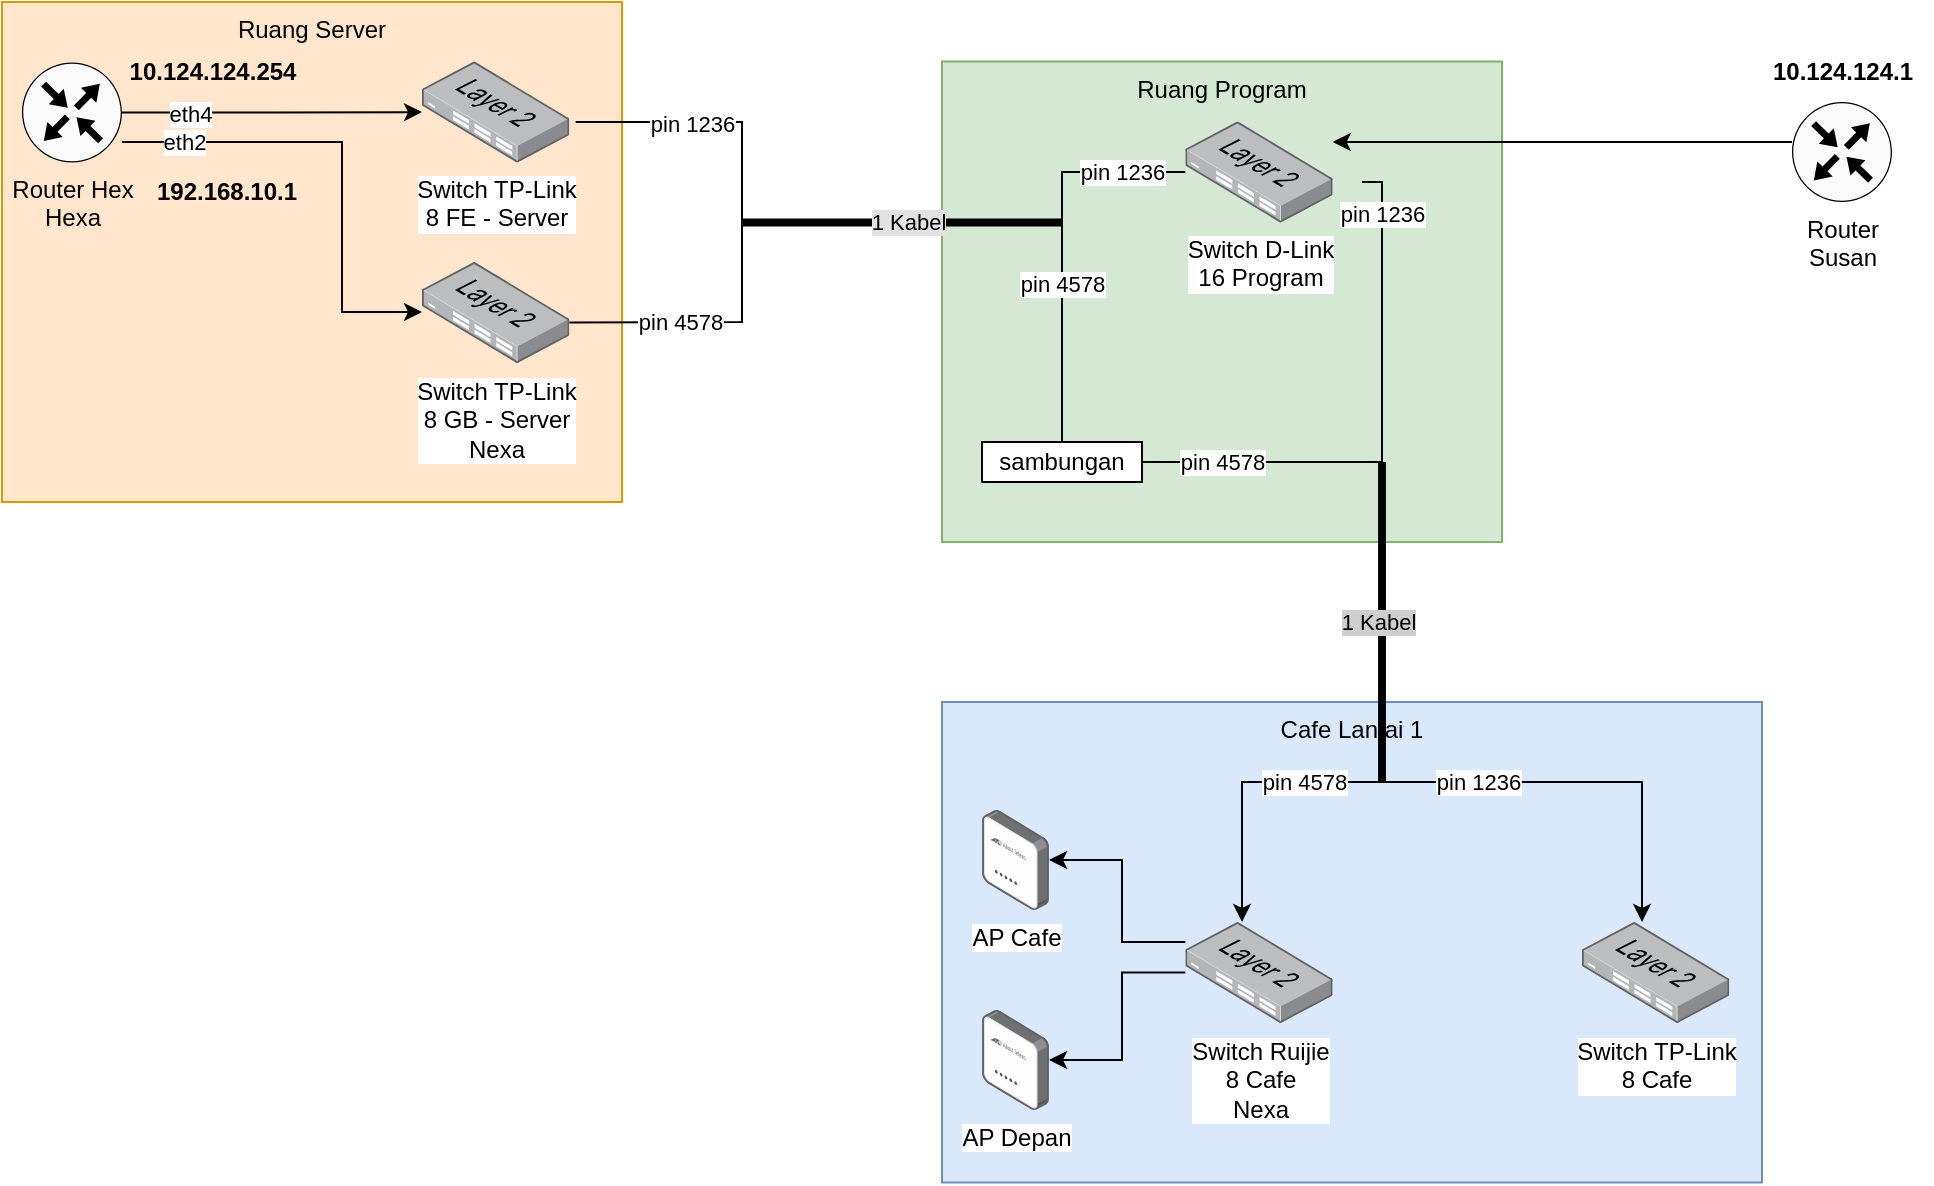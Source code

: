<mxfile version="28.2.5">
  <diagram name="Halaman-1" id="Mw-yg8ZVXgWlmnLBL7tn">
    <mxGraphModel dx="805" dy="685" grid="1" gridSize="10" guides="1" tooltips="1" connect="1" arrows="1" fold="1" page="1" pageScale="1" pageWidth="1169" pageHeight="827" math="0" shadow="0">
      <root>
        <mxCell id="0" />
        <mxCell id="1" parent="0" />
        <mxCell id="5B4XER01SiziGpCRieDg-51" value="Cafe Lantai 1" style="rounded=0;whiteSpace=wrap;html=1;fillColor=#dae8fc;strokeColor=#6c8ebf;verticalAlign=top;" parent="1" vertex="1">
          <mxGeometry x="500" y="360" width="410" height="240.25" as="geometry" />
        </mxCell>
        <mxCell id="5B4XER01SiziGpCRieDg-24" value="Ruang Server" style="rounded=0;whiteSpace=wrap;html=1;fillColor=#ffe6cc;strokeColor=#d79b00;verticalAlign=top;" parent="1" vertex="1">
          <mxGeometry x="30" y="10" width="310" height="250" as="geometry" />
        </mxCell>
        <mxCell id="5B4XER01SiziGpCRieDg-20" value="Ruang Program" style="rounded=0;whiteSpace=wrap;html=1;fillColor=#d5e8d4;strokeColor=#82b366;verticalAlign=top;" parent="1" vertex="1">
          <mxGeometry x="500" y="39.75" width="280" height="240.25" as="geometry" />
        </mxCell>
        <mxCell id="5B4XER01SiziGpCRieDg-4" value="" style="edgeStyle=orthogonalEdgeStyle;rounded=0;orthogonalLoop=1;jettySize=auto;html=1;" parent="1" source="5B4XER01SiziGpCRieDg-1" target="5B4XER01SiziGpCRieDg-2" edge="1">
          <mxGeometry relative="1" as="geometry">
            <Array as="points">
              <mxPoint x="200" y="80" />
              <mxPoint x="200" y="165" />
            </Array>
          </mxGeometry>
        </mxCell>
        <mxCell id="5B4XER01SiziGpCRieDg-5" value="eth2" style="edgeLabel;html=1;align=center;verticalAlign=middle;resizable=0;points=[];" parent="5B4XER01SiziGpCRieDg-4" vertex="1" connectable="0">
          <mxGeometry x="-0.735" relative="1" as="geometry">
            <mxPoint as="offset" />
          </mxGeometry>
        </mxCell>
        <mxCell id="5B4XER01SiziGpCRieDg-16" style="edgeStyle=orthogonalEdgeStyle;rounded=0;orthogonalLoop=1;jettySize=auto;html=1;" parent="1" source="5B4XER01SiziGpCRieDg-1" target="5B4XER01SiziGpCRieDg-15" edge="1">
          <mxGeometry relative="1" as="geometry" />
        </mxCell>
        <mxCell id="5B4XER01SiziGpCRieDg-17" value="eth4" style="edgeLabel;html=1;align=center;verticalAlign=middle;resizable=0;points=[];" parent="5B4XER01SiziGpCRieDg-16" vertex="1" connectable="0">
          <mxGeometry x="-0.553" relative="1" as="geometry">
            <mxPoint as="offset" />
          </mxGeometry>
        </mxCell>
        <mxCell id="5B4XER01SiziGpCRieDg-1" value="Router Hex&lt;div&gt;Hexa&lt;/div&gt;" style="sketch=0;points=[[0.5,0,0],[1,0.5,0],[0.5,1,0],[0,0.5,0],[0.145,0.145,0],[0.856,0.145,0],[0.855,0.856,0],[0.145,0.855,0]];verticalLabelPosition=bottom;html=1;verticalAlign=top;aspect=fixed;align=center;pointerEvents=1;shape=mxgraph.cisco19.rect;prIcon=router;fillColor=#FAFAFA;strokeColor=light-dark(#000000,#000000);" parent="1" vertex="1">
          <mxGeometry x="40" y="40.25" width="50" height="50" as="geometry" />
        </mxCell>
        <mxCell id="5B4XER01SiziGpCRieDg-2" value="Switch TP-Link&lt;div&gt;8 GB - Server&lt;/div&gt;&lt;div&gt;Nexa&lt;/div&gt;" style="image;points=[];aspect=fixed;html=1;align=center;shadow=0;dashed=0;image=img/lib/allied_telesis/switch/Switch_24_port_L2.svg;" parent="1" vertex="1">
          <mxGeometry x="240" y="140" width="73.67" height="50.5" as="geometry" />
        </mxCell>
        <mxCell id="5B4XER01SiziGpCRieDg-3" value="AP Cafe" style="image;points=[];aspect=fixed;html=1;align=center;shadow=0;dashed=0;image=img/lib/allied_telesis/wireless/Access_Point_Indoor.svg;" parent="1" vertex="1">
          <mxGeometry x="520" y="414" width="33.52" height="50" as="geometry" />
        </mxCell>
        <mxCell id="5B4XER01SiziGpCRieDg-6" value="Switch D-Link&lt;div&gt;16 Program&lt;/div&gt;" style="image;points=[];aspect=fixed;html=1;align=center;shadow=0;dashed=0;image=img/lib/allied_telesis/switch/Switch_24_port_L2.svg;" parent="1" vertex="1">
          <mxGeometry x="621.67" y="69.75" width="73.67" height="50.5" as="geometry" />
        </mxCell>
        <mxCell id="5B4XER01SiziGpCRieDg-59" style="edgeStyle=orthogonalEdgeStyle;rounded=0;orthogonalLoop=1;jettySize=auto;html=1;" parent="1" source="5B4XER01SiziGpCRieDg-7" target="5B4XER01SiziGpCRieDg-3" edge="1">
          <mxGeometry relative="1" as="geometry">
            <Array as="points">
              <mxPoint x="590" y="480" />
              <mxPoint x="590" y="439" />
            </Array>
          </mxGeometry>
        </mxCell>
        <mxCell id="5B4XER01SiziGpCRieDg-60" style="edgeStyle=orthogonalEdgeStyle;rounded=0;orthogonalLoop=1;jettySize=auto;html=1;" parent="1" source="5B4XER01SiziGpCRieDg-7" target="5B4XER01SiziGpCRieDg-58" edge="1">
          <mxGeometry relative="1" as="geometry">
            <Array as="points">
              <mxPoint x="590" y="495" />
              <mxPoint x="590" y="539" />
            </Array>
          </mxGeometry>
        </mxCell>
        <mxCell id="5B4XER01SiziGpCRieDg-7" value="Switch Ruijie&lt;div&gt;8 Cafe&lt;/div&gt;&lt;div&gt;Nexa&lt;/div&gt;" style="image;points=[];aspect=fixed;html=1;align=center;shadow=0;dashed=0;image=img/lib/allied_telesis/switch/Switch_24_port_L2.svg;" parent="1" vertex="1">
          <mxGeometry x="621.67" y="470" width="73.67" height="50.5" as="geometry" />
        </mxCell>
        <mxCell id="5B4XER01SiziGpCRieDg-13" value="Switch TP-Link&lt;div&gt;8 Cafe&lt;/div&gt;" style="image;points=[];aspect=fixed;html=1;align=center;shadow=0;dashed=0;image=img/lib/allied_telesis/switch/Switch_24_port_L2.svg;" parent="1" vertex="1">
          <mxGeometry x="820" y="470" width="73.67" height="50.5" as="geometry" />
        </mxCell>
        <mxCell id="5B4XER01SiziGpCRieDg-15" value="Switch TP-Link&lt;div&gt;8 FE - Server&lt;/div&gt;" style="image;points=[];aspect=fixed;html=1;align=center;shadow=0;dashed=0;image=img/lib/allied_telesis/switch/Switch_24_port_L2.svg;" parent="1" vertex="1">
          <mxGeometry x="240" y="39.75" width="73.67" height="50.5" as="geometry" />
        </mxCell>
        <mxCell id="5B4XER01SiziGpCRieDg-63" style="edgeStyle=orthogonalEdgeStyle;rounded=0;orthogonalLoop=1;jettySize=auto;html=1;" parent="1" source="5B4XER01SiziGpCRieDg-25" target="5B4XER01SiziGpCRieDg-6" edge="1">
          <mxGeometry relative="1" as="geometry">
            <Array as="points">
              <mxPoint x="870" y="80" />
              <mxPoint x="870" y="80" />
            </Array>
          </mxGeometry>
        </mxCell>
        <mxCell id="5B4XER01SiziGpCRieDg-25" value="Router&lt;div&gt;Susan&lt;/div&gt;" style="sketch=0;points=[[0.5,0,0],[1,0.5,0],[0.5,1,0],[0,0.5,0],[0.145,0.145,0],[0.856,0.145,0],[0.855,0.856,0],[0.145,0.855,0]];verticalLabelPosition=bottom;html=1;verticalAlign=top;aspect=fixed;align=center;pointerEvents=1;shape=mxgraph.cisco19.rect;prIcon=router;fillColor=#FAFAFA;strokeColor=light-dark(#000000,#000000);" parent="1" vertex="1">
          <mxGeometry x="925" y="60" width="50" height="50" as="geometry" />
        </mxCell>
        <mxCell id="5B4XER01SiziGpCRieDg-28" value="10.124.124.1" style="text;html=1;align=center;verticalAlign=middle;resizable=0;points=[];autosize=1;strokeColor=none;fillColor=none;fontStyle=1" parent="1" vertex="1">
          <mxGeometry x="905" y="30" width="90" height="30" as="geometry" />
        </mxCell>
        <mxCell id="5B4XER01SiziGpCRieDg-29" value="192.168.10.1" style="text;html=1;align=center;verticalAlign=middle;resizable=0;points=[];autosize=1;strokeColor=none;fillColor=none;fontStyle=1" parent="1" vertex="1">
          <mxGeometry x="96.84" y="90.25" width="90" height="30" as="geometry" />
        </mxCell>
        <mxCell id="5B4XER01SiziGpCRieDg-30" value="" style="endArrow=none;html=1;rounded=0;strokeWidth=3.937;startSize=5.905;" parent="1" edge="1">
          <mxGeometry width="50" height="50" relative="1" as="geometry">
            <mxPoint x="400" y="120.25" as="sourcePoint" />
            <mxPoint x="560" y="120.25" as="targetPoint" />
          </mxGeometry>
        </mxCell>
        <mxCell id="5B4XER01SiziGpCRieDg-49" value="1 Kabel" style="edgeLabel;html=1;align=center;verticalAlign=middle;resizable=0;points=[];labelBackgroundColor=#E2E2E2;" parent="5B4XER01SiziGpCRieDg-30" vertex="1" connectable="0">
          <mxGeometry x="0.03" y="1" relative="1" as="geometry">
            <mxPoint as="offset" />
          </mxGeometry>
        </mxCell>
        <mxCell id="5B4XER01SiziGpCRieDg-31" value="" style="endArrow=none;html=1;rounded=0;" parent="1" edge="1">
          <mxGeometry width="50" height="50" relative="1" as="geometry">
            <mxPoint x="316.84" y="70" as="sourcePoint" />
            <mxPoint x="400" y="160" as="targetPoint" />
            <Array as="points">
              <mxPoint x="400" y="70" />
            </Array>
          </mxGeometry>
        </mxCell>
        <mxCell id="5B4XER01SiziGpCRieDg-32" value="pin 1236" style="edgeLabel;html=1;align=center;verticalAlign=middle;resizable=0;points=[];" parent="5B4XER01SiziGpCRieDg-31" vertex="1" connectable="0">
          <mxGeometry x="-0.332" y="-1" relative="1" as="geometry">
            <mxPoint as="offset" />
          </mxGeometry>
        </mxCell>
        <mxCell id="5B4XER01SiziGpCRieDg-33" value="" style="endArrow=none;html=1;rounded=0;" parent="1" edge="1">
          <mxGeometry width="50" height="50" relative="1" as="geometry">
            <mxPoint x="313.67" y="170.25" as="sourcePoint" />
            <mxPoint x="400" y="160" as="targetPoint" />
            <Array as="points">
              <mxPoint x="400" y="170" />
            </Array>
          </mxGeometry>
        </mxCell>
        <mxCell id="5B4XER01SiziGpCRieDg-34" value="pin 4578" style="edgeLabel;html=1;align=center;verticalAlign=middle;resizable=0;points=[];" parent="5B4XER01SiziGpCRieDg-33" vertex="1" connectable="0">
          <mxGeometry x="0.365" y="1" relative="1" as="geometry">
            <mxPoint x="-10" y="1" as="offset" />
          </mxGeometry>
        </mxCell>
        <mxCell id="5B4XER01SiziGpCRieDg-35" value="" style="endArrow=none;html=1;rounded=0;strokeWidth=3.937;startSize=5.905;" parent="1" edge="1">
          <mxGeometry width="50" height="50" relative="1" as="geometry">
            <mxPoint x="720" y="400" as="sourcePoint" />
            <mxPoint x="720" y="240" as="targetPoint" />
          </mxGeometry>
        </mxCell>
        <mxCell id="5B4XER01SiziGpCRieDg-50" value="1 Kabel" style="edgeLabel;html=1;align=center;verticalAlign=middle;resizable=0;points=[];labelBackgroundColor=#CFCFCF;" parent="5B4XER01SiziGpCRieDg-35" vertex="1" connectable="0">
          <mxGeometry y="2" relative="1" as="geometry">
            <mxPoint as="offset" />
          </mxGeometry>
        </mxCell>
        <mxCell id="5B4XER01SiziGpCRieDg-36" value="" style="endArrow=none;html=1;rounded=0;exitX=0.5;exitY=0;exitDx=0;exitDy=0;" parent="1" source="5B4XER01SiziGpCRieDg-39" edge="1">
          <mxGeometry width="50" height="50" relative="1" as="geometry">
            <mxPoint x="760" y="240" as="sourcePoint" />
            <mxPoint x="560" y="120" as="targetPoint" />
            <Array as="points" />
          </mxGeometry>
        </mxCell>
        <mxCell id="5B4XER01SiziGpCRieDg-37" value="pin 4578" style="edgeLabel;html=1;align=center;verticalAlign=middle;resizable=0;points=[];" parent="5B4XER01SiziGpCRieDg-36" vertex="1" connectable="0">
          <mxGeometry x="0.886" y="1" relative="1" as="geometry">
            <mxPoint x="1" y="24" as="offset" />
          </mxGeometry>
        </mxCell>
        <mxCell id="5B4XER01SiziGpCRieDg-41" value="" style="endArrow=none;html=1;rounded=0;" parent="1" target="5B4XER01SiziGpCRieDg-39" edge="1">
          <mxGeometry width="50" height="50" relative="1" as="geometry">
            <mxPoint x="720" y="240" as="sourcePoint" />
            <mxPoint x="560" y="120" as="targetPoint" />
            <Array as="points" />
          </mxGeometry>
        </mxCell>
        <mxCell id="5B4XER01SiziGpCRieDg-43" value="pin 4578" style="edgeLabel;html=1;align=center;verticalAlign=middle;resizable=0;points=[];" parent="5B4XER01SiziGpCRieDg-41" vertex="1" connectable="0">
          <mxGeometry x="-0.767" y="1" relative="1" as="geometry">
            <mxPoint x="-66" y="-1" as="offset" />
          </mxGeometry>
        </mxCell>
        <mxCell id="5B4XER01SiziGpCRieDg-39" value="sambungan" style="rounded=0;whiteSpace=wrap;html=1;" parent="1" vertex="1">
          <mxGeometry x="520" y="230" width="80" height="20" as="geometry" />
        </mxCell>
        <mxCell id="5B4XER01SiziGpCRieDg-45" value="" style="endArrow=none;html=1;rounded=0;" parent="1" source="5B4XER01SiziGpCRieDg-6" edge="1">
          <mxGeometry width="50" height="50" relative="1" as="geometry">
            <mxPoint x="420" y="270" as="sourcePoint" />
            <mxPoint x="560" y="120" as="targetPoint" />
            <Array as="points">
              <mxPoint x="560" y="95" />
            </Array>
          </mxGeometry>
        </mxCell>
        <mxCell id="5B4XER01SiziGpCRieDg-46" value="pin 1236" style="edgeLabel;html=1;align=center;verticalAlign=middle;resizable=0;points=[];" parent="5B4XER01SiziGpCRieDg-45" vertex="1" connectable="0">
          <mxGeometry x="0.147" y="-2" relative="1" as="geometry">
            <mxPoint x="18" y="2" as="offset" />
          </mxGeometry>
        </mxCell>
        <mxCell id="5B4XER01SiziGpCRieDg-47" value="" style="endArrow=none;html=1;rounded=0;" parent="1" edge="1">
          <mxGeometry width="50" height="50" relative="1" as="geometry">
            <mxPoint x="710" y="100" as="sourcePoint" />
            <mxPoint x="720" y="240" as="targetPoint" />
            <Array as="points">
              <mxPoint x="720" y="100" />
            </Array>
          </mxGeometry>
        </mxCell>
        <mxCell id="5B4XER01SiziGpCRieDg-48" value="pin 1236" style="edgeLabel;html=1;align=center;verticalAlign=middle;resizable=0;points=[];" parent="5B4XER01SiziGpCRieDg-47" vertex="1" connectable="0">
          <mxGeometry x="-0.661" relative="1" as="geometry">
            <mxPoint as="offset" />
          </mxGeometry>
        </mxCell>
        <mxCell id="5B4XER01SiziGpCRieDg-53" value="" style="endArrow=classic;html=1;rounded=0;" parent="1" edge="1">
          <mxGeometry width="50" height="50" relative="1" as="geometry">
            <mxPoint x="720" y="400" as="sourcePoint" />
            <mxPoint x="650" y="470" as="targetPoint" />
            <Array as="points">
              <mxPoint x="650" y="400" />
            </Array>
          </mxGeometry>
        </mxCell>
        <mxCell id="5B4XER01SiziGpCRieDg-56" value="pin 4578" style="edgeLabel;html=1;align=center;verticalAlign=middle;resizable=0;points=[];" parent="5B4XER01SiziGpCRieDg-53" vertex="1" connectable="0">
          <mxGeometry x="-0.451" y="-1" relative="1" as="geometry">
            <mxPoint x="-1" y="1" as="offset" />
          </mxGeometry>
        </mxCell>
        <mxCell id="5B4XER01SiziGpCRieDg-54" value="" style="endArrow=classic;html=1;rounded=0;" parent="1" edge="1">
          <mxGeometry width="50" height="50" relative="1" as="geometry">
            <mxPoint x="720" y="400" as="sourcePoint" />
            <mxPoint x="850" y="470" as="targetPoint" />
            <Array as="points">
              <mxPoint x="850" y="400" />
            </Array>
          </mxGeometry>
        </mxCell>
        <mxCell id="5B4XER01SiziGpCRieDg-57" value="pin 1236" style="edgeLabel;html=1;align=center;verticalAlign=middle;resizable=0;points=[];" parent="5B4XER01SiziGpCRieDg-54" vertex="1" connectable="0">
          <mxGeometry x="-0.626" relative="1" as="geometry">
            <mxPoint x="10" as="offset" />
          </mxGeometry>
        </mxCell>
        <mxCell id="5B4XER01SiziGpCRieDg-58" value="AP Depan" style="image;points=[];aspect=fixed;html=1;align=center;shadow=0;dashed=0;image=img/lib/allied_telesis/wireless/Access_Point_Indoor.svg;" parent="1" vertex="1">
          <mxGeometry x="520" y="514" width="33.52" height="50" as="geometry" />
        </mxCell>
        <mxCell id="5B4XER01SiziGpCRieDg-61" value="10.124.124.254" style="text;html=1;align=center;verticalAlign=middle;resizable=0;points=[];autosize=1;strokeColor=none;fillColor=none;fontStyle=1" parent="1" vertex="1">
          <mxGeometry x="80.0" y="30" width="110" height="30" as="geometry" />
        </mxCell>
      </root>
    </mxGraphModel>
  </diagram>
</mxfile>
